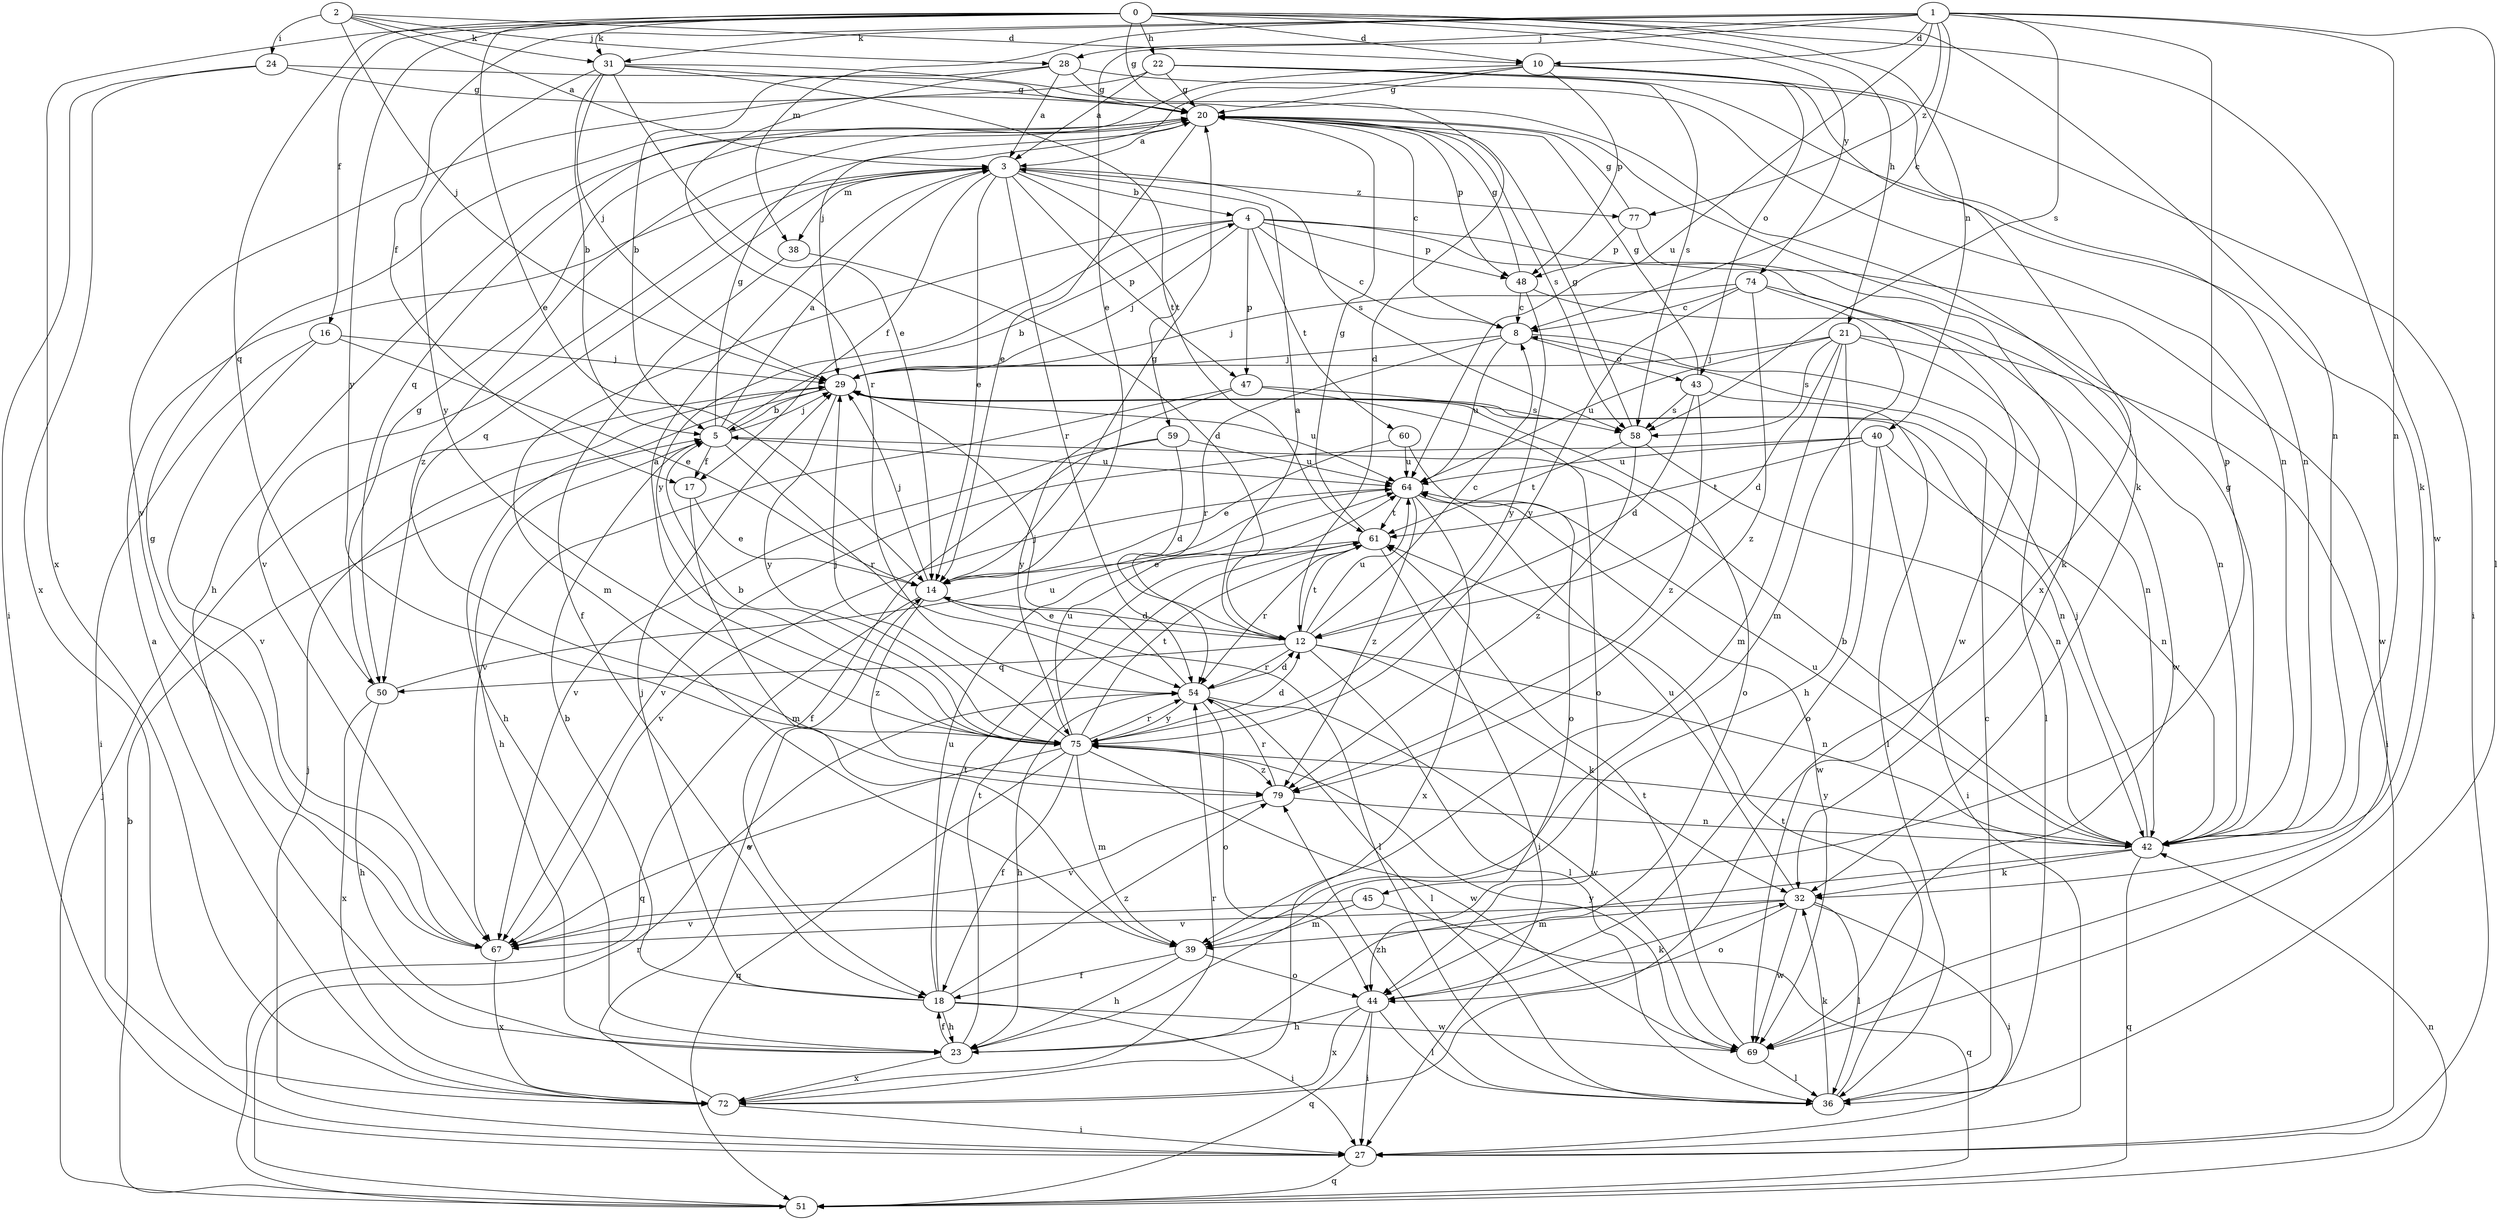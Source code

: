 strict digraph  {
0;
1;
2;
3;
4;
5;
8;
10;
12;
14;
16;
17;
18;
20;
21;
22;
23;
24;
27;
28;
29;
31;
32;
36;
38;
39;
40;
42;
43;
44;
45;
47;
48;
50;
51;
54;
58;
59;
60;
61;
64;
67;
69;
72;
74;
75;
77;
79;
0 -> 10  [label=d];
0 -> 14  [label=e];
0 -> 16  [label=f];
0 -> 20  [label=g];
0 -> 21  [label=h];
0 -> 22  [label=h];
0 -> 31  [label=k];
0 -> 40  [label=n];
0 -> 42  [label=n];
0 -> 50  [label=q];
0 -> 69  [label=w];
0 -> 72  [label=x];
0 -> 74  [label=y];
0 -> 75  [label=y];
1 -> 8  [label=c];
1 -> 10  [label=d];
1 -> 14  [label=e];
1 -> 17  [label=f];
1 -> 28  [label=j];
1 -> 31  [label=k];
1 -> 36  [label=l];
1 -> 38  [label=m];
1 -> 42  [label=n];
1 -> 45  [label=p];
1 -> 58  [label=s];
1 -> 64  [label=u];
1 -> 77  [label=z];
2 -> 3  [label=a];
2 -> 10  [label=d];
2 -> 24  [label=i];
2 -> 28  [label=j];
2 -> 29  [label=j];
2 -> 31  [label=k];
3 -> 4  [label=b];
3 -> 14  [label=e];
3 -> 17  [label=f];
3 -> 38  [label=m];
3 -> 47  [label=p];
3 -> 50  [label=q];
3 -> 54  [label=r];
3 -> 58  [label=s];
3 -> 59  [label=t];
3 -> 67  [label=v];
3 -> 77  [label=z];
4 -> 8  [label=c];
4 -> 29  [label=j];
4 -> 32  [label=k];
4 -> 39  [label=m];
4 -> 47  [label=p];
4 -> 48  [label=p];
4 -> 60  [label=t];
4 -> 69  [label=w];
4 -> 75  [label=y];
5 -> 3  [label=a];
5 -> 4  [label=b];
5 -> 17  [label=f];
5 -> 20  [label=g];
5 -> 23  [label=h];
5 -> 29  [label=j];
5 -> 54  [label=r];
5 -> 64  [label=u];
8 -> 29  [label=j];
8 -> 42  [label=n];
8 -> 43  [label=o];
8 -> 54  [label=r];
8 -> 64  [label=u];
10 -> 20  [label=g];
10 -> 27  [label=i];
10 -> 29  [label=j];
10 -> 43  [label=o];
10 -> 48  [label=p];
10 -> 50  [label=q];
10 -> 72  [label=x];
12 -> 3  [label=a];
12 -> 8  [label=c];
12 -> 14  [label=e];
12 -> 32  [label=k];
12 -> 36  [label=l];
12 -> 42  [label=n];
12 -> 50  [label=q];
12 -> 54  [label=r];
12 -> 61  [label=t];
12 -> 64  [label=u];
14 -> 12  [label=d];
14 -> 20  [label=g];
14 -> 29  [label=j];
14 -> 36  [label=l];
14 -> 51  [label=q];
14 -> 79  [label=z];
16 -> 14  [label=e];
16 -> 27  [label=i];
16 -> 29  [label=j];
16 -> 67  [label=v];
17 -> 14  [label=e];
17 -> 39  [label=m];
18 -> 5  [label=b];
18 -> 23  [label=h];
18 -> 27  [label=i];
18 -> 29  [label=j];
18 -> 61  [label=t];
18 -> 64  [label=u];
18 -> 69  [label=w];
18 -> 79  [label=z];
20 -> 3  [label=a];
20 -> 8  [label=c];
20 -> 14  [label=e];
20 -> 23  [label=h];
20 -> 48  [label=p];
20 -> 58  [label=s];
20 -> 79  [label=z];
21 -> 12  [label=d];
21 -> 23  [label=h];
21 -> 27  [label=i];
21 -> 29  [label=j];
21 -> 36  [label=l];
21 -> 39  [label=m];
21 -> 58  [label=s];
21 -> 64  [label=u];
22 -> 3  [label=a];
22 -> 20  [label=g];
22 -> 32  [label=k];
22 -> 42  [label=n];
22 -> 58  [label=s];
22 -> 67  [label=v];
23 -> 18  [label=f];
23 -> 61  [label=t];
23 -> 72  [label=x];
24 -> 12  [label=d];
24 -> 20  [label=g];
24 -> 27  [label=i];
24 -> 72  [label=x];
27 -> 29  [label=j];
27 -> 51  [label=q];
28 -> 3  [label=a];
28 -> 5  [label=b];
28 -> 20  [label=g];
28 -> 42  [label=n];
28 -> 54  [label=r];
29 -> 5  [label=b];
29 -> 23  [label=h];
29 -> 42  [label=n];
29 -> 44  [label=o];
29 -> 64  [label=u];
29 -> 75  [label=y];
31 -> 5  [label=b];
31 -> 14  [label=e];
31 -> 20  [label=g];
31 -> 29  [label=j];
31 -> 32  [label=k];
31 -> 61  [label=t];
31 -> 75  [label=y];
32 -> 27  [label=i];
32 -> 36  [label=l];
32 -> 39  [label=m];
32 -> 44  [label=o];
32 -> 64  [label=u];
32 -> 67  [label=v];
32 -> 69  [label=w];
36 -> 8  [label=c];
36 -> 32  [label=k];
36 -> 61  [label=t];
36 -> 79  [label=z];
38 -> 12  [label=d];
38 -> 18  [label=f];
39 -> 18  [label=f];
39 -> 23  [label=h];
39 -> 44  [label=o];
40 -> 27  [label=i];
40 -> 42  [label=n];
40 -> 44  [label=o];
40 -> 61  [label=t];
40 -> 64  [label=u];
40 -> 67  [label=v];
42 -> 5  [label=b];
42 -> 20  [label=g];
42 -> 23  [label=h];
42 -> 29  [label=j];
42 -> 32  [label=k];
42 -> 51  [label=q];
42 -> 64  [label=u];
42 -> 75  [label=y];
43 -> 12  [label=d];
43 -> 20  [label=g];
43 -> 36  [label=l];
43 -> 58  [label=s];
43 -> 79  [label=z];
44 -> 23  [label=h];
44 -> 27  [label=i];
44 -> 32  [label=k];
44 -> 36  [label=l];
44 -> 51  [label=q];
44 -> 72  [label=x];
45 -> 39  [label=m];
45 -> 51  [label=q];
45 -> 67  [label=v];
47 -> 44  [label=o];
47 -> 58  [label=s];
47 -> 67  [label=v];
47 -> 75  [label=y];
48 -> 8  [label=c];
48 -> 20  [label=g];
48 -> 42  [label=n];
48 -> 75  [label=y];
50 -> 20  [label=g];
50 -> 23  [label=h];
50 -> 64  [label=u];
50 -> 72  [label=x];
51 -> 5  [label=b];
51 -> 29  [label=j];
51 -> 42  [label=n];
51 -> 54  [label=r];
54 -> 12  [label=d];
54 -> 23  [label=h];
54 -> 29  [label=j];
54 -> 36  [label=l];
54 -> 44  [label=o];
54 -> 69  [label=w];
54 -> 75  [label=y];
58 -> 20  [label=g];
58 -> 42  [label=n];
58 -> 61  [label=t];
58 -> 79  [label=z];
59 -> 12  [label=d];
59 -> 18  [label=f];
59 -> 64  [label=u];
59 -> 67  [label=v];
60 -> 14  [label=e];
60 -> 44  [label=o];
60 -> 64  [label=u];
61 -> 14  [label=e];
61 -> 20  [label=g];
61 -> 27  [label=i];
61 -> 54  [label=r];
64 -> 61  [label=t];
64 -> 67  [label=v];
64 -> 69  [label=w];
64 -> 72  [label=x];
64 -> 79  [label=z];
67 -> 20  [label=g];
67 -> 72  [label=x];
69 -> 36  [label=l];
69 -> 61  [label=t];
69 -> 75  [label=y];
72 -> 3  [label=a];
72 -> 14  [label=e];
72 -> 27  [label=i];
72 -> 54  [label=r];
74 -> 8  [label=c];
74 -> 29  [label=j];
74 -> 39  [label=m];
74 -> 69  [label=w];
74 -> 75  [label=y];
74 -> 79  [label=z];
75 -> 3  [label=a];
75 -> 5  [label=b];
75 -> 12  [label=d];
75 -> 18  [label=f];
75 -> 29  [label=j];
75 -> 39  [label=m];
75 -> 51  [label=q];
75 -> 54  [label=r];
75 -> 61  [label=t];
75 -> 64  [label=u];
75 -> 67  [label=v];
75 -> 69  [label=w];
75 -> 79  [label=z];
77 -> 20  [label=g];
77 -> 48  [label=p];
77 -> 69  [label=w];
79 -> 42  [label=n];
79 -> 54  [label=r];
79 -> 67  [label=v];
}
